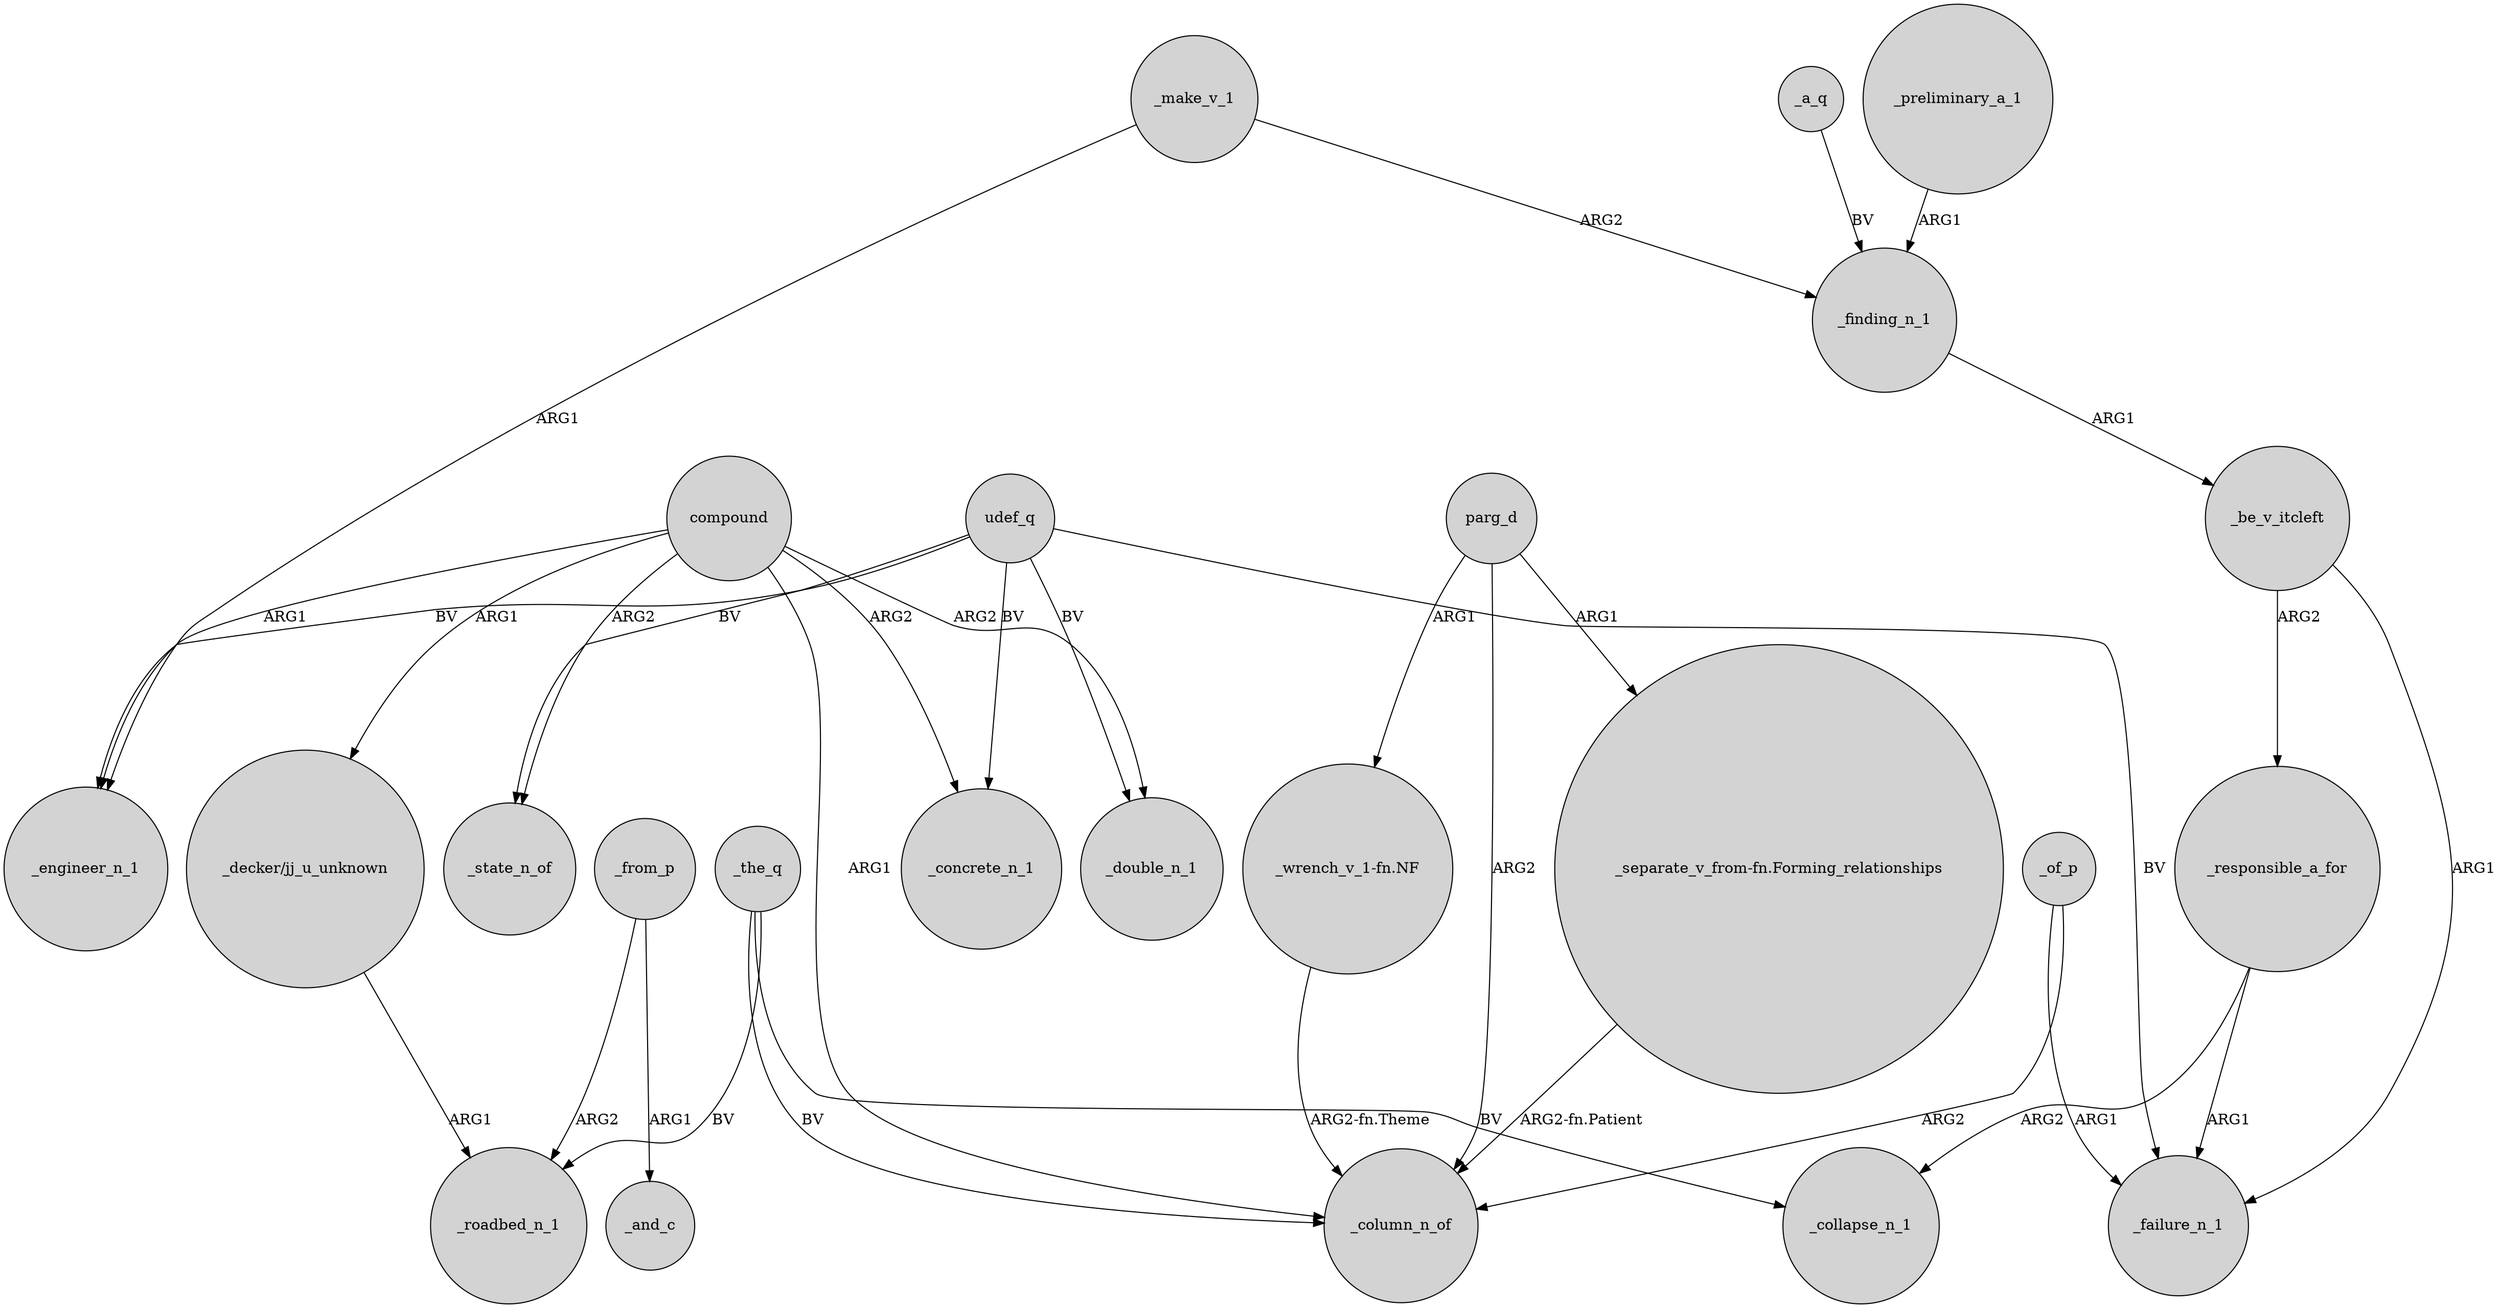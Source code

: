 digraph {
	node [shape=circle style=filled]
	udef_q -> _engineer_n_1 [label=BV]
	_the_q -> _collapse_n_1 [label=BV]
	udef_q -> _state_n_of [label=BV]
	_the_q -> _column_n_of [label=BV]
	_of_p -> _failure_n_1 [label=ARG1]
	udef_q -> _double_n_1 [label=BV]
	_of_p -> _column_n_of [label=ARG2]
	_a_q -> _finding_n_1 [label=BV]
	compound -> _state_n_of [label=ARG2]
	parg_d -> _column_n_of [label=ARG2]
	parg_d -> "_separate_v_from-fn.Forming_relationships" [label=ARG1]
	_from_p -> _roadbed_n_1 [label=ARG2]
	_preliminary_a_1 -> _finding_n_1 [label=ARG1]
	compound -> _concrete_n_1 [label=ARG2]
	_from_p -> _and_c [label=ARG1]
	_be_v_itcleft -> _responsible_a_for [label=ARG2]
	_make_v_1 -> _finding_n_1 [label=ARG2]
	_make_v_1 -> _engineer_n_1 [label=ARG1]
	"_wrench_v_1-fn.NF" -> _column_n_of [label="ARG2-fn.Theme"]
	compound -> _column_n_of [label=ARG1]
	_finding_n_1 -> _be_v_itcleft [label=ARG1]
	udef_q -> _failure_n_1 [label=BV]
	_responsible_a_for -> _failure_n_1 [label=ARG1]
	"_separate_v_from-fn.Forming_relationships" -> _column_n_of [label="ARG2-fn.Patient"]
	udef_q -> _concrete_n_1 [label=BV]
	"_decker/jj_u_unknown" -> _roadbed_n_1 [label=ARG1]
	parg_d -> "_wrench_v_1-fn.NF" [label=ARG1]
	_be_v_itcleft -> _failure_n_1 [label=ARG1]
	_the_q -> _roadbed_n_1 [label=BV]
	compound -> _double_n_1 [label=ARG2]
	compound -> _engineer_n_1 [label=ARG1]
	_responsible_a_for -> _collapse_n_1 [label=ARG2]
	compound -> "_decker/jj_u_unknown" [label=ARG1]
}
